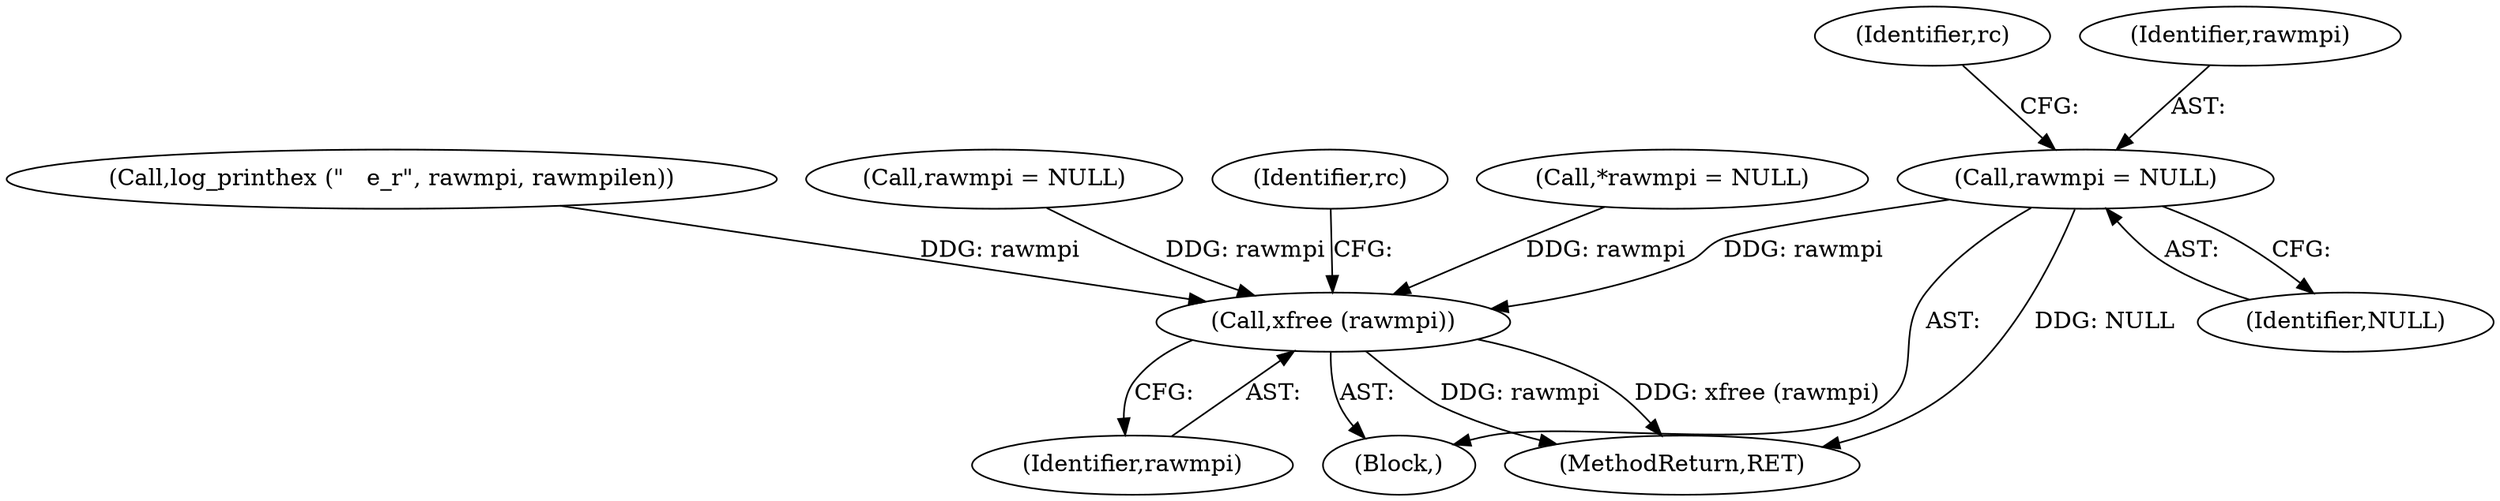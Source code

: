 digraph "0_gnupg_5a22de904a0a366ae79f03ff1e13a1232a89e26b@pointer" {
"1000579" [label="(Call,rawmpi = NULL)"];
"1000606" [label="(Call,xfree (rawmpi))"];
"1000434" [label="(Call,log_printhex (\"   e_r\", rawmpi, rawmpilen))"];
"1000118" [label="(Block,)"];
"1000610" [label="(MethodReturn,RET)"];
"1000583" [label="(Identifier,rc)"];
"1000607" [label="(Identifier,rawmpi)"];
"1000520" [label="(Call,rawmpi = NULL)"];
"1000581" [label="(Identifier,NULL)"];
"1000606" [label="(Call,xfree (rawmpi))"];
"1000609" [label="(Identifier,rc)"];
"1000134" [label="(Call,*rawmpi = NULL)"];
"1000580" [label="(Identifier,rawmpi)"];
"1000579" [label="(Call,rawmpi = NULL)"];
"1000579" -> "1000118"  [label="AST: "];
"1000579" -> "1000581"  [label="CFG: "];
"1000580" -> "1000579"  [label="AST: "];
"1000581" -> "1000579"  [label="AST: "];
"1000583" -> "1000579"  [label="CFG: "];
"1000579" -> "1000610"  [label="DDG: NULL"];
"1000579" -> "1000606"  [label="DDG: rawmpi"];
"1000606" -> "1000118"  [label="AST: "];
"1000606" -> "1000607"  [label="CFG: "];
"1000607" -> "1000606"  [label="AST: "];
"1000609" -> "1000606"  [label="CFG: "];
"1000606" -> "1000610"  [label="DDG: rawmpi"];
"1000606" -> "1000610"  [label="DDG: xfree (rawmpi)"];
"1000520" -> "1000606"  [label="DDG: rawmpi"];
"1000134" -> "1000606"  [label="DDG: rawmpi"];
"1000434" -> "1000606"  [label="DDG: rawmpi"];
}
